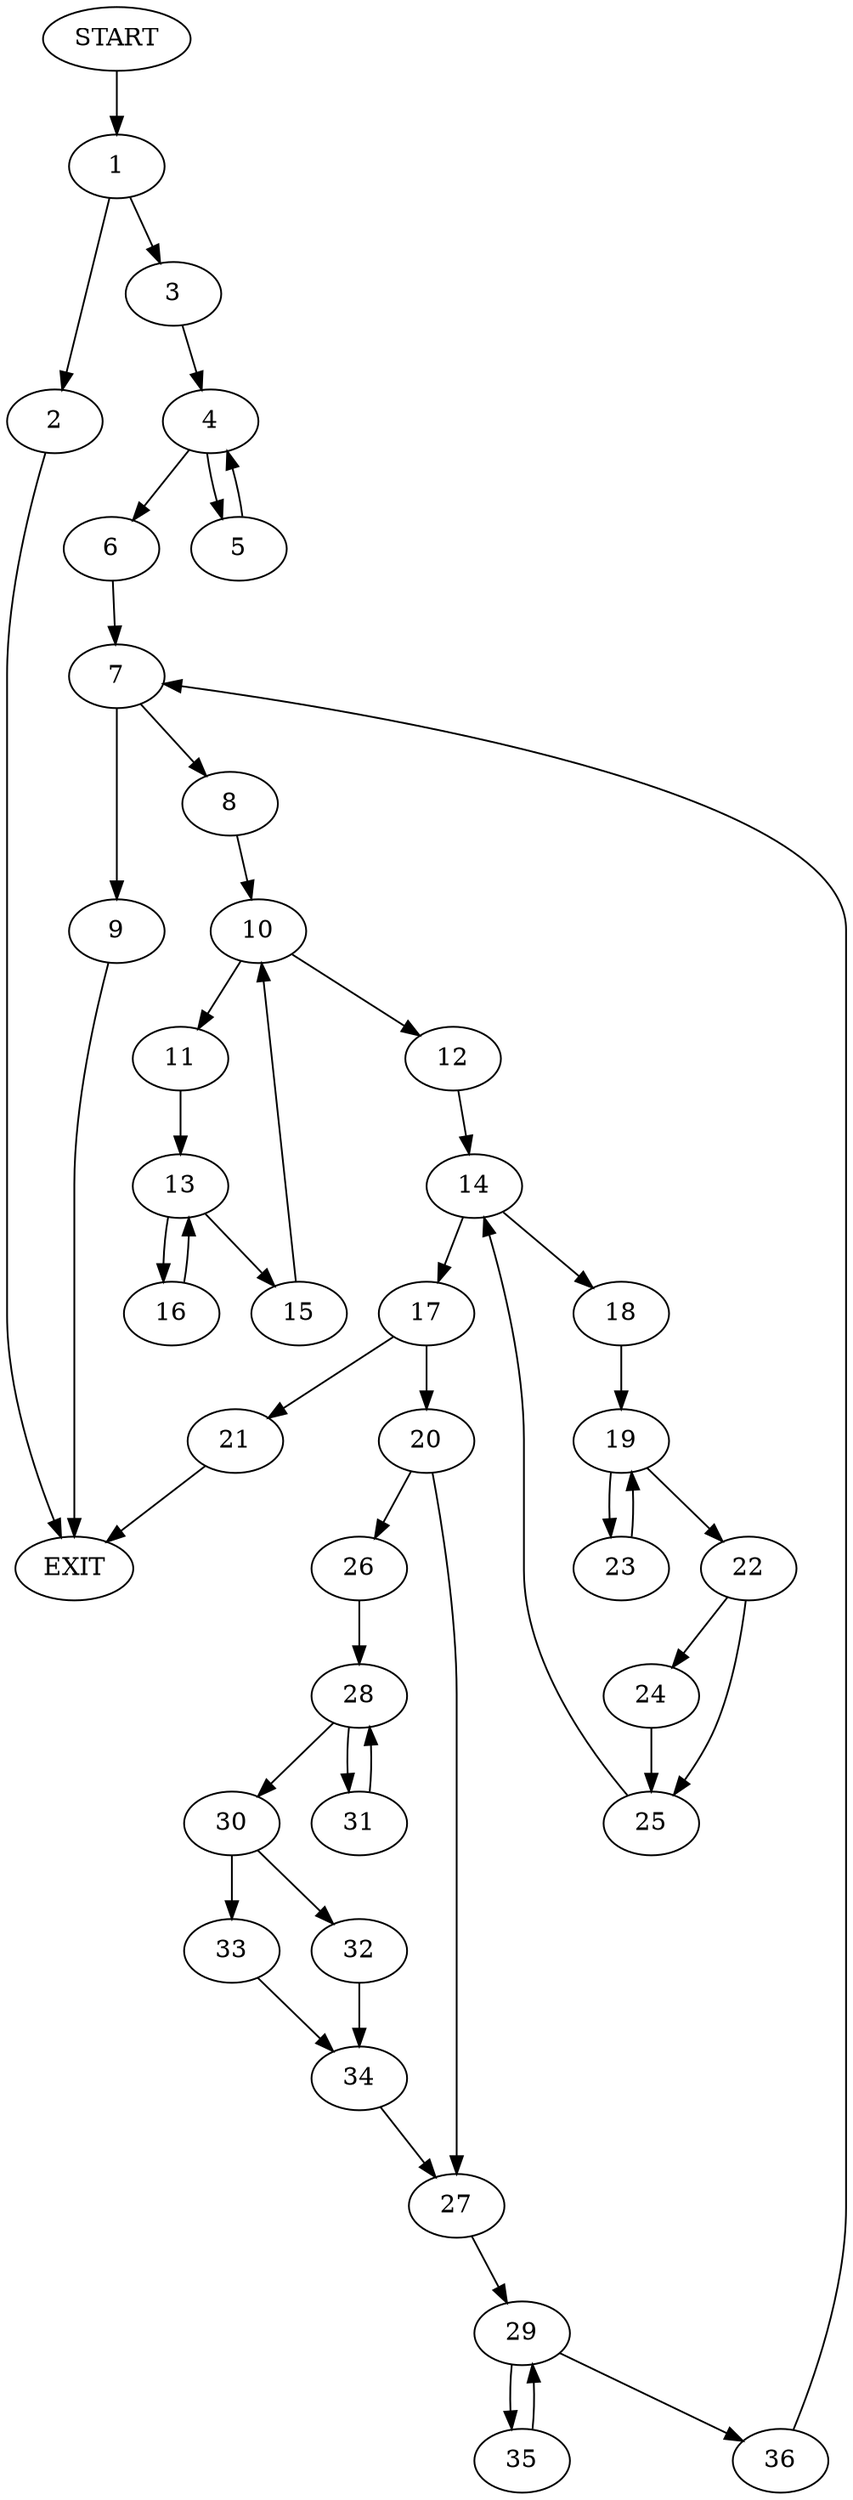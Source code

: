 digraph {
0 [label="START"]
37 [label="EXIT"]
0 -> 1
1 -> 2
1 -> 3
3 -> 4
2 -> 37
4 -> 5
4 -> 6
5 -> 4
6 -> 7
7 -> 8
7 -> 9
9 -> 37
8 -> 10
10 -> 11
10 -> 12
11 -> 13
12 -> 14
13 -> 15
13 -> 16
16 -> 13
15 -> 10
14 -> 17
14 -> 18
18 -> 19
17 -> 20
17 -> 21
19 -> 22
19 -> 23
23 -> 19
22 -> 24
22 -> 25
25 -> 14
24 -> 25
20 -> 26
20 -> 27
21 -> 37
26 -> 28
27 -> 29
28 -> 30
28 -> 31
30 -> 32
30 -> 33
31 -> 28
32 -> 34
33 -> 34
34 -> 27
29 -> 35
29 -> 36
36 -> 7
35 -> 29
}
